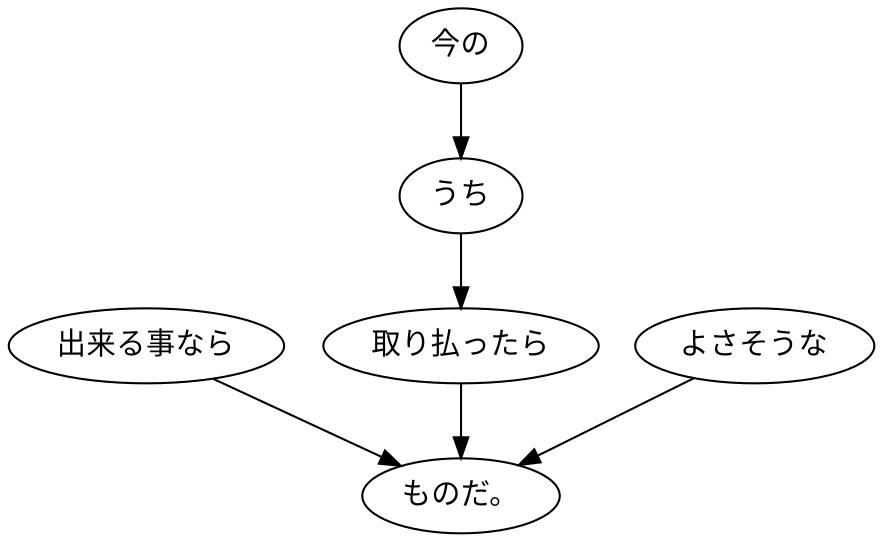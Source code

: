 digraph graph5565 {
	node0 [label="出来る事なら"];
	node1 [label="今の"];
	node2 [label="うち"];
	node3 [label="取り払ったら"];
	node4 [label="よさそうな"];
	node5 [label="ものだ。"];
	node0 -> node5;
	node1 -> node2;
	node2 -> node3;
	node3 -> node5;
	node4 -> node5;
}
